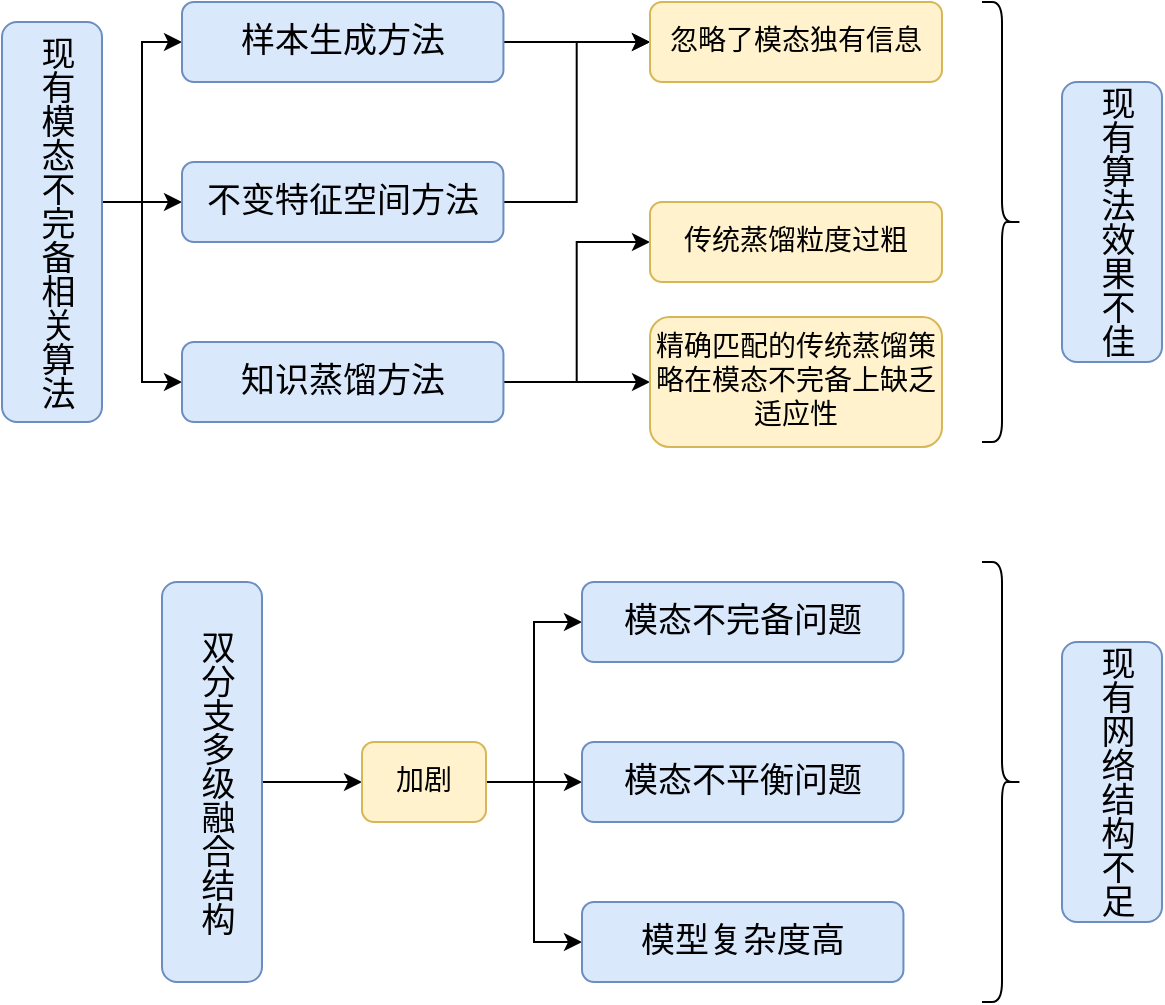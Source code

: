 <mxfile version="24.4.0" type="github">
  <diagram name="第 1 页" id="Zz-yE3sN_qA-QzTztnrS">
    <mxGraphModel dx="1091" dy="609" grid="1" gridSize="10" guides="1" tooltips="1" connect="1" arrows="1" fold="1" page="1" pageScale="1" pageWidth="827" pageHeight="1169" background="#ffffff" math="1" shadow="0">
      <root>
        <mxCell id="0" />
        <mxCell id="1" parent="0" />
        <mxCell id="M6vuR5I6lieMZLp6jPxb-32" style="edgeStyle=orthogonalEdgeStyle;rounded=0;orthogonalLoop=1;jettySize=auto;html=1;entryX=0;entryY=0.5;entryDx=0;entryDy=0;" parent="1" source="M6vuR5I6lieMZLp6jPxb-1" target="M6vuR5I6lieMZLp6jPxb-2" edge="1">
          <mxGeometry relative="1" as="geometry">
            <Array as="points">
              <mxPoint x="160" y="270" />
              <mxPoint x="160" y="190" />
            </Array>
          </mxGeometry>
        </mxCell>
        <mxCell id="M6vuR5I6lieMZLp6jPxb-33" style="edgeStyle=orthogonalEdgeStyle;rounded=0;orthogonalLoop=1;jettySize=auto;html=1;entryX=0;entryY=0.5;entryDx=0;entryDy=0;" parent="1" source="M6vuR5I6lieMZLp6jPxb-1" target="M6vuR5I6lieMZLp6jPxb-3" edge="1">
          <mxGeometry relative="1" as="geometry">
            <Array as="points">
              <mxPoint x="160" y="270" />
              <mxPoint x="160" y="270" />
            </Array>
          </mxGeometry>
        </mxCell>
        <mxCell id="M6vuR5I6lieMZLp6jPxb-34" style="edgeStyle=orthogonalEdgeStyle;rounded=0;orthogonalLoop=1;jettySize=auto;html=1;entryX=0;entryY=0.5;entryDx=0;entryDy=0;" parent="1" source="M6vuR5I6lieMZLp6jPxb-1" target="M6vuR5I6lieMZLp6jPxb-4" edge="1">
          <mxGeometry relative="1" as="geometry">
            <Array as="points">
              <mxPoint x="160" y="270" />
              <mxPoint x="160" y="360" />
            </Array>
          </mxGeometry>
        </mxCell>
        <mxCell id="M6vuR5I6lieMZLp6jPxb-1" value="&lt;font style=&quot;font-size: 17px;&quot; face=&quot;宋体&quot;&gt;现有模态不完备相关算法&lt;/font&gt;" style="rounded=1;whiteSpace=wrap;html=1;fillColor=#dae8fc;strokeColor=#6c8ebf;direction=south;textDirection=vertical-lr;" parent="1" vertex="1">
          <mxGeometry x="90" y="180" width="50" height="200" as="geometry" />
        </mxCell>
        <mxCell id="M6vuR5I6lieMZLp6jPxb-11" style="edgeStyle=orthogonalEdgeStyle;rounded=0;orthogonalLoop=1;jettySize=auto;html=1;entryX=0;entryY=0.5;entryDx=0;entryDy=0;" parent="1" source="M6vuR5I6lieMZLp6jPxb-2" target="M6vuR5I6lieMZLp6jPxb-8" edge="1">
          <mxGeometry relative="1" as="geometry" />
        </mxCell>
        <mxCell id="M6vuR5I6lieMZLp6jPxb-2" value="&lt;font style=&quot;font-size: 17px;&quot; face=&quot;宋体&quot;&gt;样本生成方法&lt;/font&gt;" style="rounded=1;whiteSpace=wrap;html=1;fillColor=#dae8fc;strokeColor=#6c8ebf;" parent="1" vertex="1">
          <mxGeometry x="180" y="170" width="160.72" height="40" as="geometry" />
        </mxCell>
        <mxCell id="M6vuR5I6lieMZLp6jPxb-10" style="edgeStyle=orthogonalEdgeStyle;rounded=0;orthogonalLoop=1;jettySize=auto;html=1;entryX=0;entryY=0.5;entryDx=0;entryDy=0;" parent="1" source="M6vuR5I6lieMZLp6jPxb-3" target="M6vuR5I6lieMZLp6jPxb-8" edge="1">
          <mxGeometry relative="1" as="geometry" />
        </mxCell>
        <mxCell id="M6vuR5I6lieMZLp6jPxb-3" value="&lt;span style=&quot;line-height: 150%;&quot;&gt;&lt;font style=&quot;font-size: 17px;&quot; face=&quot;宋体&quot;&gt;不变特征空间方法&lt;/font&gt;&lt;/span&gt;" style="rounded=1;whiteSpace=wrap;html=1;fillColor=#dae8fc;strokeColor=#6c8ebf;" parent="1" vertex="1">
          <mxGeometry x="180" y="250" width="160.72" height="40" as="geometry" />
        </mxCell>
        <mxCell id="M6vuR5I6lieMZLp6jPxb-13" style="edgeStyle=orthogonalEdgeStyle;rounded=0;orthogonalLoop=1;jettySize=auto;html=1;entryX=0;entryY=0.5;entryDx=0;entryDy=0;" parent="1" source="M6vuR5I6lieMZLp6jPxb-4" target="M6vuR5I6lieMZLp6jPxb-14" edge="1">
          <mxGeometry relative="1" as="geometry">
            <mxPoint x="420" y="320" as="targetPoint" />
          </mxGeometry>
        </mxCell>
        <mxCell id="M6vuR5I6lieMZLp6jPxb-16" style="edgeStyle=orthogonalEdgeStyle;rounded=0;orthogonalLoop=1;jettySize=auto;html=1;entryX=0;entryY=0.5;entryDx=0;entryDy=0;" parent="1" source="M6vuR5I6lieMZLp6jPxb-4" target="M6vuR5I6lieMZLp6jPxb-15" edge="1">
          <mxGeometry relative="1" as="geometry" />
        </mxCell>
        <mxCell id="M6vuR5I6lieMZLp6jPxb-4" value="&lt;font style=&quot;font-size: 17px;&quot; face=&quot;宋体&quot;&gt;知识蒸馏方法&lt;/font&gt;" style="rounded=1;whiteSpace=wrap;html=1;fillColor=#dae8fc;strokeColor=#6c8ebf;" parent="1" vertex="1">
          <mxGeometry x="180" y="340" width="160.72" height="40" as="geometry" />
        </mxCell>
        <mxCell id="M6vuR5I6lieMZLp6jPxb-8" value="&lt;font face=&quot;宋体&quot;&gt;&lt;span style=&quot;font-size: 14px;&quot;&gt;忽略了模态独有信息&lt;/span&gt;&lt;/font&gt;" style="rounded=1;whiteSpace=wrap;html=1;fillColor=#fff2cc;strokeColor=#d6b656;" parent="1" vertex="1">
          <mxGeometry x="414" y="170" width="146" height="40" as="geometry" />
        </mxCell>
        <mxCell id="M6vuR5I6lieMZLp6jPxb-12" style="edgeStyle=orthogonalEdgeStyle;rounded=0;orthogonalLoop=1;jettySize=auto;html=1;exitX=0.5;exitY=1;exitDx=0;exitDy=0;" parent="1" source="M6vuR5I6lieMZLp6jPxb-8" target="M6vuR5I6lieMZLp6jPxb-8" edge="1">
          <mxGeometry relative="1" as="geometry" />
        </mxCell>
        <mxCell id="M6vuR5I6lieMZLp6jPxb-14" value="&lt;font face=&quot;宋体&quot;&gt;&lt;span style=&quot;font-size: 14px;&quot;&gt;传统蒸馏粒度过粗&lt;/span&gt;&lt;/font&gt;" style="rounded=1;whiteSpace=wrap;html=1;fillColor=#fff2cc;strokeColor=#d6b656;" parent="1" vertex="1">
          <mxGeometry x="414" y="270" width="146" height="40" as="geometry" />
        </mxCell>
        <mxCell id="M6vuR5I6lieMZLp6jPxb-15" value="&lt;font face=&quot;宋体&quot;&gt;&lt;span style=&quot;font-size: 14px;&quot;&gt;精确匹配的传统蒸馏策略在模态不完备上缺乏适应性&lt;/span&gt;&lt;/font&gt;" style="rounded=1;whiteSpace=wrap;html=1;fillColor=#fff2cc;strokeColor=#d6b656;" parent="1" vertex="1">
          <mxGeometry x="414" y="327.5" width="146" height="65" as="geometry" />
        </mxCell>
        <mxCell id="M6vuR5I6lieMZLp6jPxb-17" value="&lt;font style=&quot;font-size: 17px;&quot; face=&quot;宋体&quot;&gt;现有算法效果不佳&lt;/font&gt;" style="rounded=1;whiteSpace=wrap;html=1;fillColor=#dae8fc;strokeColor=#6c8ebf;direction=south;textDirection=vertical-lr;" parent="1" vertex="1">
          <mxGeometry x="620" y="210" width="50" height="140" as="geometry" />
        </mxCell>
        <mxCell id="M6vuR5I6lieMZLp6jPxb-28" value="" style="shape=curlyBracket;whiteSpace=wrap;html=1;rounded=1;flipH=1;labelPosition=right;verticalLabelPosition=middle;align=left;verticalAlign=middle;size=0.5;" parent="1" vertex="1">
          <mxGeometry x="580" y="170" width="20" height="220" as="geometry" />
        </mxCell>
        <mxCell id="nKbyOlhUJVEZcNijnjV8-21" style="edgeStyle=orthogonalEdgeStyle;rounded=0;orthogonalLoop=1;jettySize=auto;html=1;entryX=0;entryY=0.5;entryDx=0;entryDy=0;" edge="1" parent="1" source="nKbyOlhUJVEZcNijnjV8-4" target="nKbyOlhUJVEZcNijnjV8-14">
          <mxGeometry relative="1" as="geometry" />
        </mxCell>
        <mxCell id="nKbyOlhUJVEZcNijnjV8-4" value="&lt;font style=&quot;font-size: 17px;&quot; face=&quot;宋体&quot;&gt;双分支多级融合结构&lt;/font&gt;" style="rounded=1;whiteSpace=wrap;html=1;fillColor=#dae8fc;strokeColor=#6c8ebf;direction=south;textDirection=vertical-lr;" vertex="1" parent="1">
          <mxGeometry x="170" y="460" width="50" height="200" as="geometry" />
        </mxCell>
        <mxCell id="nKbyOlhUJVEZcNijnjV8-13" style="edgeStyle=orthogonalEdgeStyle;rounded=0;orthogonalLoop=1;jettySize=auto;html=1;exitX=0.5;exitY=1;exitDx=0;exitDy=0;" edge="1" parent="1">
          <mxGeometry relative="1" as="geometry">
            <mxPoint x="423" y="500" as="sourcePoint" />
            <mxPoint x="423" y="500" as="targetPoint" />
          </mxGeometry>
        </mxCell>
        <mxCell id="nKbyOlhUJVEZcNijnjV8-22" style="edgeStyle=orthogonalEdgeStyle;rounded=0;orthogonalLoop=1;jettySize=auto;html=1;entryX=0;entryY=0.5;entryDx=0;entryDy=0;" edge="1" parent="1" source="nKbyOlhUJVEZcNijnjV8-14" target="nKbyOlhUJVEZcNijnjV8-18">
          <mxGeometry relative="1" as="geometry" />
        </mxCell>
        <mxCell id="nKbyOlhUJVEZcNijnjV8-23" style="edgeStyle=orthogonalEdgeStyle;rounded=0;orthogonalLoop=1;jettySize=auto;html=1;entryX=0;entryY=0.5;entryDx=0;entryDy=0;" edge="1" parent="1" source="nKbyOlhUJVEZcNijnjV8-14" target="nKbyOlhUJVEZcNijnjV8-19">
          <mxGeometry relative="1" as="geometry" />
        </mxCell>
        <mxCell id="nKbyOlhUJVEZcNijnjV8-24" style="edgeStyle=orthogonalEdgeStyle;rounded=0;orthogonalLoop=1;jettySize=auto;html=1;entryX=0;entryY=0.5;entryDx=0;entryDy=0;" edge="1" parent="1" source="nKbyOlhUJVEZcNijnjV8-14" target="nKbyOlhUJVEZcNijnjV8-20">
          <mxGeometry relative="1" as="geometry" />
        </mxCell>
        <mxCell id="nKbyOlhUJVEZcNijnjV8-14" value="&lt;font face=&quot;宋体&quot;&gt;&lt;span style=&quot;font-size: 14px;&quot;&gt;加剧&lt;/span&gt;&lt;/font&gt;" style="rounded=1;whiteSpace=wrap;html=1;fillColor=#fff2cc;strokeColor=#d6b656;" vertex="1" parent="1">
          <mxGeometry x="270" y="540" width="62" height="40" as="geometry" />
        </mxCell>
        <mxCell id="nKbyOlhUJVEZcNijnjV8-18" value="&lt;font style=&quot;font-size: 17px;&quot; face=&quot;宋体&quot;&gt;模态不完备问题&lt;/font&gt;" style="rounded=1;whiteSpace=wrap;html=1;fillColor=#dae8fc;strokeColor=#6c8ebf;" vertex="1" parent="1">
          <mxGeometry x="380" y="460" width="160.72" height="40" as="geometry" />
        </mxCell>
        <mxCell id="nKbyOlhUJVEZcNijnjV8-19" value="&lt;span style=&quot;line-height: 150%;&quot;&gt;&lt;font style=&quot;font-size: 17px;&quot; face=&quot;宋体&quot;&gt;模态不平衡问题&lt;/font&gt;&lt;/span&gt;" style="rounded=1;whiteSpace=wrap;html=1;fillColor=#dae8fc;strokeColor=#6c8ebf;" vertex="1" parent="1">
          <mxGeometry x="380" y="540" width="160.72" height="40" as="geometry" />
        </mxCell>
        <mxCell id="nKbyOlhUJVEZcNijnjV8-20" value="&lt;font style=&quot;font-size: 17px;&quot; face=&quot;宋体&quot;&gt;模型复杂度高&lt;/font&gt;" style="rounded=1;whiteSpace=wrap;html=1;fillColor=#dae8fc;strokeColor=#6c8ebf;" vertex="1" parent="1">
          <mxGeometry x="380" y="620" width="160.72" height="40" as="geometry" />
        </mxCell>
        <mxCell id="nKbyOlhUJVEZcNijnjV8-25" value="&lt;font style=&quot;font-size: 17px;&quot; face=&quot;宋体&quot;&gt;现有网络结构不足&lt;/font&gt;" style="rounded=1;whiteSpace=wrap;html=1;fillColor=#dae8fc;strokeColor=#6c8ebf;direction=south;textDirection=vertical-lr;" vertex="1" parent="1">
          <mxGeometry x="620" y="490" width="50" height="140" as="geometry" />
        </mxCell>
        <mxCell id="nKbyOlhUJVEZcNijnjV8-26" value="" style="shape=curlyBracket;whiteSpace=wrap;html=1;rounded=1;flipH=1;labelPosition=right;verticalLabelPosition=middle;align=left;verticalAlign=middle;size=0.5;" vertex="1" parent="1">
          <mxGeometry x="580" y="450" width="20" height="220" as="geometry" />
        </mxCell>
      </root>
    </mxGraphModel>
  </diagram>
</mxfile>
